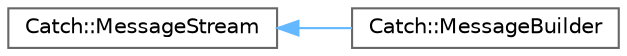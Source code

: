 digraph "Graphical Class Hierarchy"
{
 // LATEX_PDF_SIZE
  bgcolor="transparent";
  edge [fontname=Helvetica,fontsize=10,labelfontname=Helvetica,labelfontsize=10];
  node [fontname=Helvetica,fontsize=10,shape=box,height=0.2,width=0.4];
  rankdir="LR";
  Node0 [label="Catch::MessageStream",height=0.2,width=0.4,color="grey40", fillcolor="white", style="filled",URL="$struct_catch_1_1_message_stream.html",tooltip=" "];
  Node0 -> Node1 [dir="back",color="steelblue1",style="solid"];
  Node1 [label="Catch::MessageBuilder",height=0.2,width=0.4,color="grey40", fillcolor="white", style="filled",URL="$struct_catch_1_1_message_builder.html",tooltip=" "];
}
